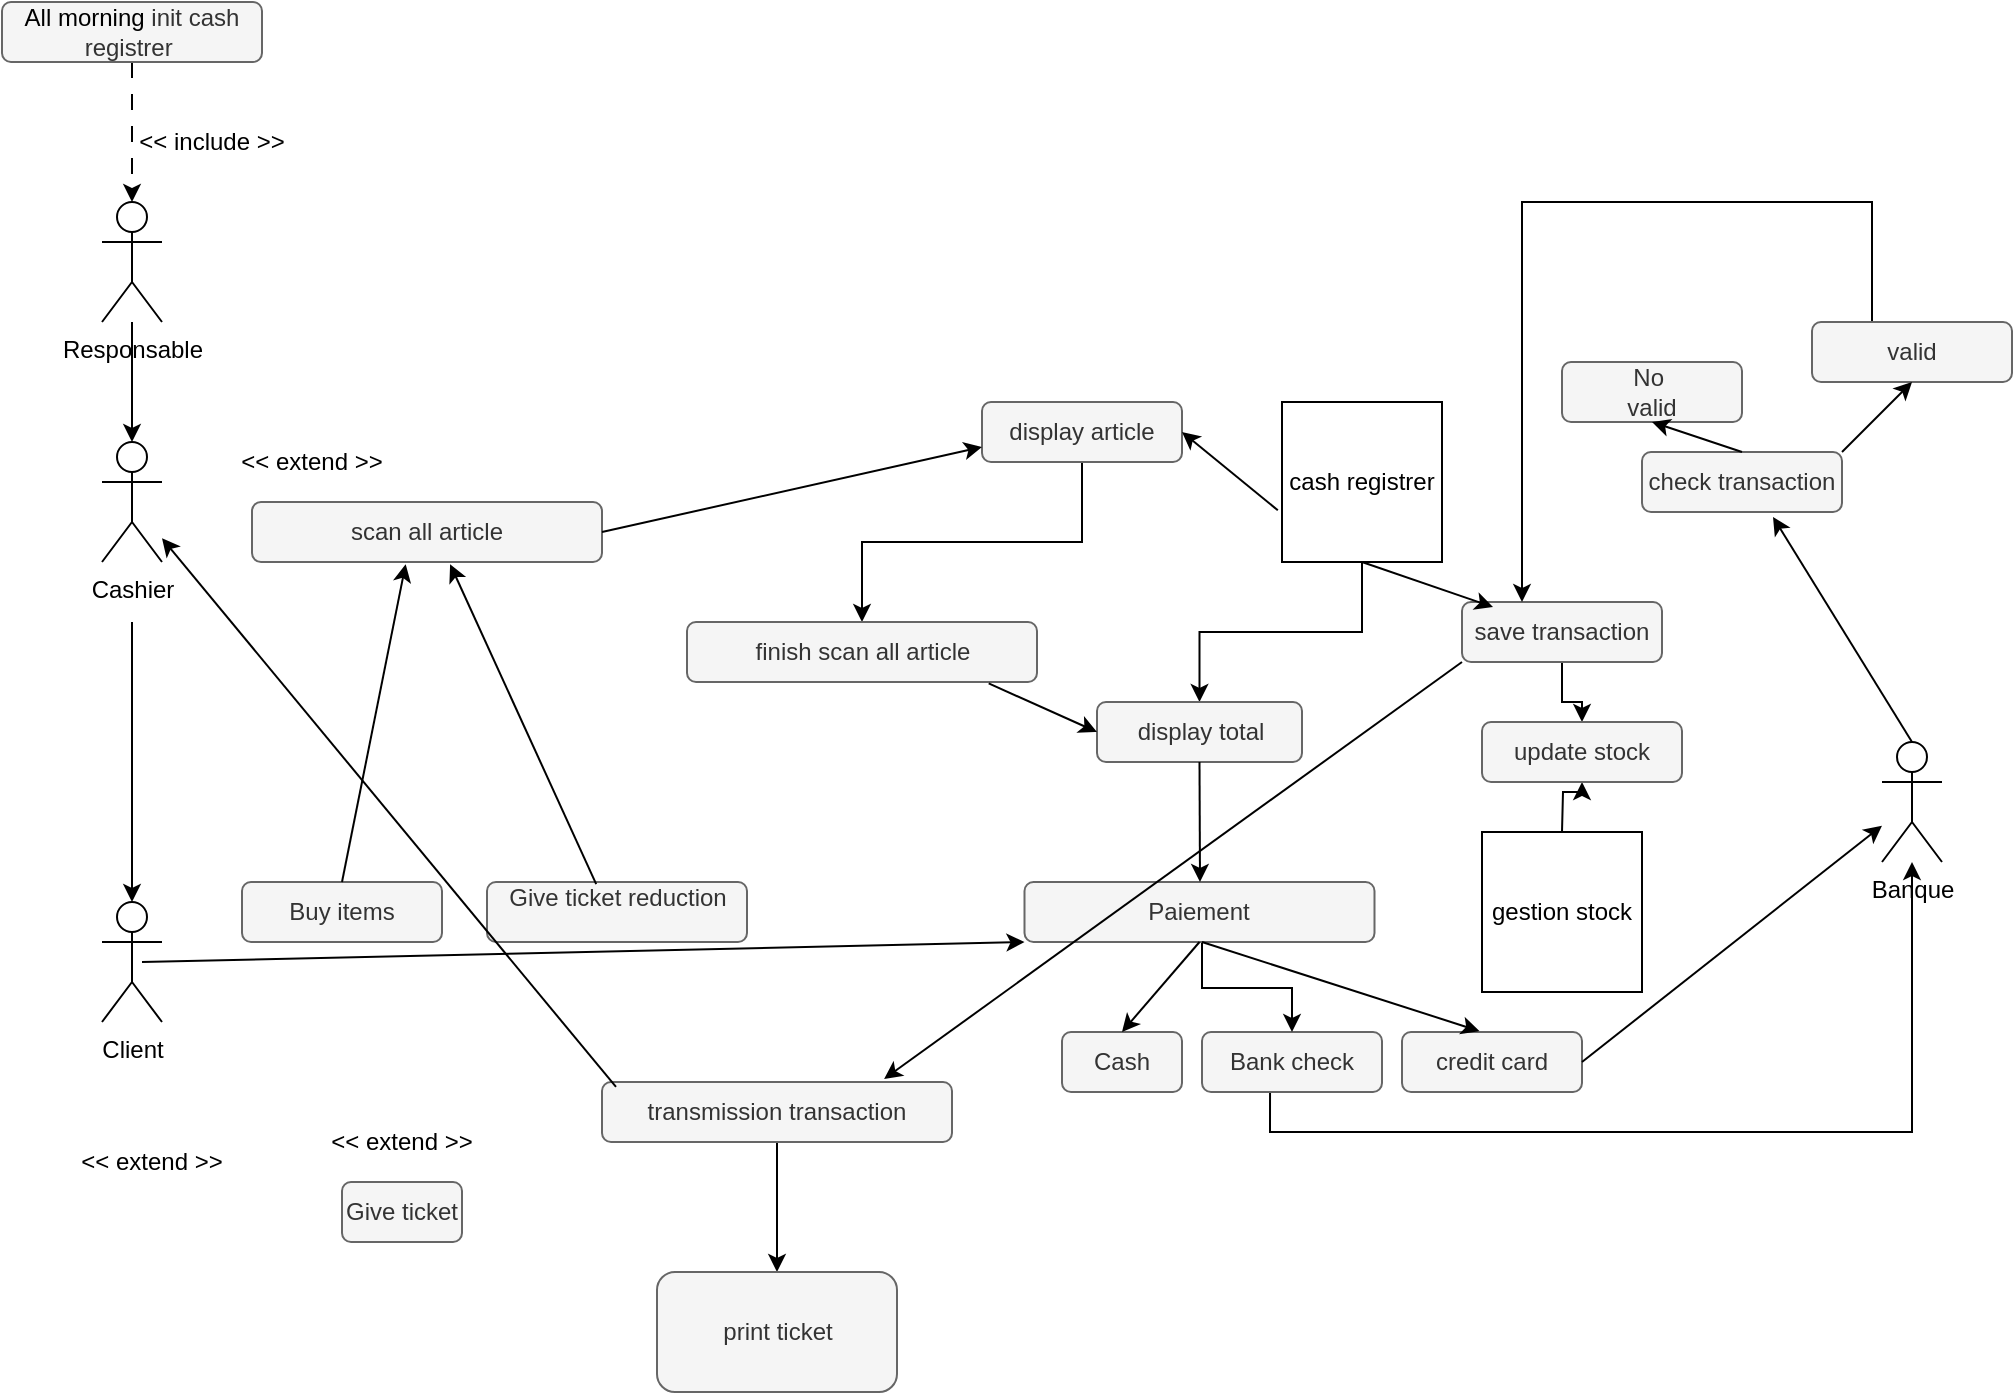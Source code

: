 <mxfile version="26.2.9">
  <diagram name="Page-1" id="i2ZH5DChaTuQrRPevFFI">
    <mxGraphModel dx="1485" dy="994" grid="1" gridSize="10" guides="1" tooltips="1" connect="1" arrows="1" fold="1" page="1" pageScale="1" pageWidth="850" pageHeight="1100" math="0" shadow="0">
      <root>
        <mxCell id="0" />
        <mxCell id="1" parent="0" />
        <mxCell id="xbf7ywXVs0-VCysWBDgJ-1" value="Client" style="shape=umlActor;verticalLabelPosition=bottom;verticalAlign=top;html=1;outlineConnect=0;" vertex="1" parent="1">
          <mxGeometry x="70" y="520" width="30" height="60" as="geometry" />
        </mxCell>
        <mxCell id="xbf7ywXVs0-VCysWBDgJ-2" value="Cashier" style="shape=umlActor;verticalLabelPosition=bottom;verticalAlign=top;html=1;outlineConnect=0;" vertex="1" parent="1">
          <mxGeometry x="70" y="290" width="30" height="60" as="geometry" />
        </mxCell>
        <mxCell id="xbf7ywXVs0-VCysWBDgJ-35" value="" style="edgeStyle=orthogonalEdgeStyle;rounded=0;orthogonalLoop=1;jettySize=auto;html=1;" edge="1" parent="1" source="xbf7ywXVs0-VCysWBDgJ-3" target="xbf7ywXVs0-VCysWBDgJ-2">
          <mxGeometry relative="1" as="geometry" />
        </mxCell>
        <mxCell id="xbf7ywXVs0-VCysWBDgJ-3" value="Responsable" style="shape=umlActor;verticalLabelPosition=bottom;verticalAlign=top;html=1;outlineConnect=0;" vertex="1" parent="1">
          <mxGeometry x="70" y="170" width="30" height="60" as="geometry" />
        </mxCell>
        <mxCell id="xbf7ywXVs0-VCysWBDgJ-62" value="" style="edgeStyle=orthogonalEdgeStyle;rounded=0;orthogonalLoop=1;jettySize=auto;html=1;" edge="1" parent="1" source="xbf7ywXVs0-VCysWBDgJ-7" target="xbf7ywXVs0-VCysWBDgJ-16">
          <mxGeometry relative="1" as="geometry" />
        </mxCell>
        <mxCell id="xbf7ywXVs0-VCysWBDgJ-7" value="cash registrer" style="whiteSpace=wrap;html=1;aspect=fixed;" vertex="1" parent="1">
          <mxGeometry x="660" y="270" width="80" height="80" as="geometry" />
        </mxCell>
        <mxCell id="xbf7ywXVs0-VCysWBDgJ-64" value="" style="edgeStyle=orthogonalEdgeStyle;rounded=0;orthogonalLoop=1;jettySize=auto;html=1;" edge="1" parent="1" source="xbf7ywXVs0-VCysWBDgJ-14" target="xbf7ywXVs0-VCysWBDgJ-56">
          <mxGeometry relative="1" as="geometry" />
        </mxCell>
        <mxCell id="xbf7ywXVs0-VCysWBDgJ-14" value="display article" style="text;html=1;align=center;verticalAlign=middle;whiteSpace=wrap;rounded=1;fillColor=#f5f5f5;fontColor=#333333;strokeColor=#666666;" vertex="1" parent="1">
          <mxGeometry x="510" y="270" width="100" height="30" as="geometry" />
        </mxCell>
        <mxCell id="xbf7ywXVs0-VCysWBDgJ-95" value="" style="edgeStyle=orthogonalEdgeStyle;rounded=0;orthogonalLoop=1;jettySize=auto;html=1;" edge="1" parent="1" source="xbf7ywXVs0-VCysWBDgJ-15" target="xbf7ywXVs0-VCysWBDgJ-94">
          <mxGeometry relative="1" as="geometry" />
        </mxCell>
        <mxCell id="xbf7ywXVs0-VCysWBDgJ-15" value="save transaction" style="text;html=1;align=center;verticalAlign=middle;whiteSpace=wrap;rounded=1;fillColor=#f5f5f5;fontColor=#333333;strokeColor=#666666;" vertex="1" parent="1">
          <mxGeometry x="750" y="370" width="100" height="30" as="geometry" />
        </mxCell>
        <mxCell id="xbf7ywXVs0-VCysWBDgJ-16" value="display total" style="text;html=1;align=center;verticalAlign=middle;whiteSpace=wrap;rounded=1;fillColor=#f5f5f5;fontColor=#333333;strokeColor=#666666;" vertex="1" parent="1">
          <mxGeometry x="567.5" y="420" width="102.5" height="30" as="geometry" />
        </mxCell>
        <mxCell id="xbf7ywXVs0-VCysWBDgJ-17" value="Cash" style="text;html=1;align=center;verticalAlign=middle;whiteSpace=wrap;rounded=1;fillColor=#f5f5f5;fontColor=#333333;strokeColor=#666666;" vertex="1" parent="1">
          <mxGeometry x="550" y="585" width="60" height="30" as="geometry" />
        </mxCell>
        <mxCell id="xbf7ywXVs0-VCysWBDgJ-101" value="" style="edgeStyle=orthogonalEdgeStyle;rounded=0;orthogonalLoop=1;jettySize=auto;html=1;exitX=0.378;exitY=0.983;exitDx=0;exitDy=0;exitPerimeter=0;" edge="1" parent="1" source="xbf7ywXVs0-VCysWBDgJ-18" target="xbf7ywXVs0-VCysWBDgJ-75">
          <mxGeometry relative="1" as="geometry">
            <mxPoint x="706.25" y="680" as="sourcePoint" />
            <mxPoint x="971.25" y="580" as="targetPoint" />
          </mxGeometry>
        </mxCell>
        <mxCell id="xbf7ywXVs0-VCysWBDgJ-18" value="Bank check" style="text;html=1;align=center;verticalAlign=middle;whiteSpace=wrap;rounded=1;fillColor=#f5f5f5;fontColor=#333333;strokeColor=#666666;" vertex="1" parent="1">
          <mxGeometry x="620" y="585" width="90" height="30" as="geometry" />
        </mxCell>
        <mxCell id="xbf7ywXVs0-VCysWBDgJ-19" value="credit card" style="text;html=1;align=center;verticalAlign=middle;whiteSpace=wrap;rounded=1;fillColor=#f5f5f5;fontColor=#333333;strokeColor=#666666;" vertex="1" parent="1">
          <mxGeometry x="720" y="585" width="90" height="30" as="geometry" />
        </mxCell>
        <mxCell id="xbf7ywXVs0-VCysWBDgJ-21" value="Give ticket" style="text;html=1;align=center;verticalAlign=middle;whiteSpace=wrap;rounded=1;fillColor=#f5f5f5;fontColor=#333333;strokeColor=#666666;" vertex="1" parent="1">
          <mxGeometry x="190" y="660" width="60" height="30" as="geometry" />
        </mxCell>
        <mxCell id="xbf7ywXVs0-VCysWBDgJ-105" value="" style="edgeStyle=orthogonalEdgeStyle;rounded=0;orthogonalLoop=1;jettySize=auto;html=1;" edge="1" parent="1" source="xbf7ywXVs0-VCysWBDgJ-22" target="xbf7ywXVs0-VCysWBDgJ-104">
          <mxGeometry relative="1" as="geometry" />
        </mxCell>
        <mxCell id="xbf7ywXVs0-VCysWBDgJ-22" value="transmission transaction" style="text;html=1;align=center;verticalAlign=middle;whiteSpace=wrap;rounded=1;fillColor=#f5f5f5;fontColor=#333333;strokeColor=#666666;" vertex="1" parent="1">
          <mxGeometry x="320" y="610" width="175" height="30" as="geometry" />
        </mxCell>
        <mxCell id="xbf7ywXVs0-VCysWBDgJ-34" value="" style="edgeStyle=orthogonalEdgeStyle;rounded=0;orthogonalLoop=1;jettySize=auto;html=1;dashed=1;dashPattern=8 8;" edge="1" parent="1" source="xbf7ywXVs0-VCysWBDgJ-32" target="xbf7ywXVs0-VCysWBDgJ-3">
          <mxGeometry relative="1" as="geometry">
            <Array as="points">
              <mxPoint x="85" y="100" />
              <mxPoint x="85" y="100" />
            </Array>
          </mxGeometry>
        </mxCell>
        <mxCell id="xbf7ywXVs0-VCysWBDgJ-32" value="&lt;span style=&quot;color: rgb(0, 0, 0);&quot;&gt;All morning&amp;nbsp;&lt;/span&gt;init cash registrer&amp;nbsp;" style="text;html=1;align=center;verticalAlign=middle;whiteSpace=wrap;rounded=1;fillColor=#f5f5f5;fontColor=#333333;strokeColor=#666666;" vertex="1" parent="1">
          <mxGeometry x="20" y="70" width="130" height="30" as="geometry" />
        </mxCell>
        <mxCell id="xbf7ywXVs0-VCysWBDgJ-37" value="Buy items" style="text;html=1;align=center;verticalAlign=middle;whiteSpace=wrap;rounded=1;fillColor=#f5f5f5;fontColor=#333333;strokeColor=#666666;" vertex="1" parent="1">
          <mxGeometry x="140" y="510" width="100" height="30" as="geometry" />
        </mxCell>
        <mxCell id="xbf7ywXVs0-VCysWBDgJ-39" value="&amp;lt;&amp;lt; extend &amp;gt;&amp;gt;" style="text;html=1;align=center;verticalAlign=middle;whiteSpace=wrap;rounded=0;" vertex="1" parent="1">
          <mxGeometry x="120" y="290" width="110" height="20" as="geometry" />
        </mxCell>
        <mxCell id="xbf7ywXVs0-VCysWBDgJ-40" value="&amp;lt;&amp;lt; include &amp;gt;&amp;gt;" style="text;html=1;align=center;verticalAlign=middle;whiteSpace=wrap;rounded=0;" vertex="1" parent="1">
          <mxGeometry x="70" y="130" width="110" height="20" as="geometry" />
        </mxCell>
        <mxCell id="xbf7ywXVs0-VCysWBDgJ-41" value="Give ticket reduction&lt;div&gt;&lt;br&gt;&lt;/div&gt;" style="text;html=1;align=center;verticalAlign=middle;whiteSpace=wrap;rounded=1;fillColor=#f5f5f5;fontColor=#333333;strokeColor=#666666;" vertex="1" parent="1">
          <mxGeometry x="262.5" y="510" width="130" height="30" as="geometry" />
        </mxCell>
        <mxCell id="xbf7ywXVs0-VCysWBDgJ-44" value="&amp;lt;&amp;lt; extend &amp;gt;&amp;gt;" style="text;html=1;align=center;verticalAlign=middle;whiteSpace=wrap;rounded=0;" vertex="1" parent="1">
          <mxGeometry x="40" y="640" width="110" height="20" as="geometry" />
        </mxCell>
        <mxCell id="xbf7ywXVs0-VCysWBDgJ-45" value="&amp;lt;&amp;lt; extend &amp;gt;&amp;gt;" style="text;html=1;align=center;verticalAlign=middle;whiteSpace=wrap;rounded=0;" vertex="1" parent="1">
          <mxGeometry x="165" y="630" width="110" height="20" as="geometry" />
        </mxCell>
        <mxCell id="xbf7ywXVs0-VCysWBDgJ-49" value="" style="endArrow=classic;html=1;rounded=0;entryX=0.5;entryY=0;entryDx=0;entryDy=0;entryPerimeter=0;" edge="1" parent="1" target="xbf7ywXVs0-VCysWBDgJ-1">
          <mxGeometry width="50" height="50" relative="1" as="geometry">
            <mxPoint x="85" y="380" as="sourcePoint" />
            <mxPoint x="370" y="320" as="targetPoint" />
          </mxGeometry>
        </mxCell>
        <mxCell id="xbf7ywXVs0-VCysWBDgJ-68" value="" style="edgeStyle=orthogonalEdgeStyle;rounded=0;orthogonalLoop=1;jettySize=auto;html=1;" edge="1" parent="1" source="xbf7ywXVs0-VCysWBDgJ-53" target="xbf7ywXVs0-VCysWBDgJ-18">
          <mxGeometry relative="1" as="geometry">
            <Array as="points">
              <mxPoint x="620" y="563" />
              <mxPoint x="665" y="563" />
            </Array>
          </mxGeometry>
        </mxCell>
        <mxCell id="xbf7ywXVs0-VCysWBDgJ-53" value="Paiement" style="text;html=1;align=center;verticalAlign=middle;whiteSpace=wrap;rounded=1;fillColor=#f5f5f5;fontColor=#333333;strokeColor=#666666;" vertex="1" parent="1">
          <mxGeometry x="531.25" y="510" width="175" height="30" as="geometry" />
        </mxCell>
        <mxCell id="xbf7ywXVs0-VCysWBDgJ-54" value="scan all article" style="text;html=1;align=center;verticalAlign=middle;whiteSpace=wrap;rounded=1;fillColor=#f5f5f5;fontColor=#333333;strokeColor=#666666;" vertex="1" parent="1">
          <mxGeometry x="145" y="320" width="175" height="30" as="geometry" />
        </mxCell>
        <mxCell id="xbf7ywXVs0-VCysWBDgJ-56" value="finish scan all article" style="text;html=1;align=center;verticalAlign=middle;whiteSpace=wrap;rounded=1;fillColor=#f5f5f5;fontColor=#333333;strokeColor=#666666;" vertex="1" parent="1">
          <mxGeometry x="362.5" y="380" width="175" height="30" as="geometry" />
        </mxCell>
        <mxCell id="xbf7ywXVs0-VCysWBDgJ-57" value="" style="endArrow=classic;html=1;rounded=0;exitX=0.5;exitY=0;exitDx=0;exitDy=0;entryX=0.439;entryY=1.036;entryDx=0;entryDy=0;entryPerimeter=0;" edge="1" parent="1" source="xbf7ywXVs0-VCysWBDgJ-37" target="xbf7ywXVs0-VCysWBDgJ-54">
          <mxGeometry width="50" height="50" relative="1" as="geometry">
            <mxPoint x="340" y="470" as="sourcePoint" />
            <mxPoint x="390" y="420" as="targetPoint" />
          </mxGeometry>
        </mxCell>
        <mxCell id="xbf7ywXVs0-VCysWBDgJ-58" value="" style="endArrow=classic;html=1;rounded=0;exitX=0.42;exitY=0.036;exitDx=0;exitDy=0;exitPerimeter=0;entryX=0.566;entryY=1.036;entryDx=0;entryDy=0;entryPerimeter=0;" edge="1" parent="1" source="xbf7ywXVs0-VCysWBDgJ-41" target="xbf7ywXVs0-VCysWBDgJ-54">
          <mxGeometry width="50" height="50" relative="1" as="geometry">
            <mxPoint x="340" y="470" as="sourcePoint" />
            <mxPoint x="220" y="350" as="targetPoint" />
          </mxGeometry>
        </mxCell>
        <mxCell id="xbf7ywXVs0-VCysWBDgJ-59" value="" style="endArrow=classic;html=1;rounded=0;exitX=1;exitY=0.5;exitDx=0;exitDy=0;entryX=0;entryY=0.75;entryDx=0;entryDy=0;" edge="1" parent="1" source="xbf7ywXVs0-VCysWBDgJ-54" target="xbf7ywXVs0-VCysWBDgJ-14">
          <mxGeometry width="50" height="50" relative="1" as="geometry">
            <mxPoint x="340" y="470" as="sourcePoint" />
            <mxPoint x="390" y="420" as="targetPoint" />
          </mxGeometry>
        </mxCell>
        <mxCell id="xbf7ywXVs0-VCysWBDgJ-60" value="" style="endArrow=classic;html=1;rounded=0;exitX=-0.026;exitY=0.677;exitDx=0;exitDy=0;exitPerimeter=0;entryX=1;entryY=0.5;entryDx=0;entryDy=0;" edge="1" parent="1" source="xbf7ywXVs0-VCysWBDgJ-7" target="xbf7ywXVs0-VCysWBDgJ-14">
          <mxGeometry width="50" height="50" relative="1" as="geometry">
            <mxPoint x="340" y="470" as="sourcePoint" />
            <mxPoint x="390" y="420" as="targetPoint" />
          </mxGeometry>
        </mxCell>
        <mxCell id="xbf7ywXVs0-VCysWBDgJ-65" value="" style="endArrow=classic;html=1;rounded=0;exitX=0.862;exitY=1.023;exitDx=0;exitDy=0;exitPerimeter=0;entryX=0;entryY=0.5;entryDx=0;entryDy=0;" edge="1" parent="1" source="xbf7ywXVs0-VCysWBDgJ-56" target="xbf7ywXVs0-VCysWBDgJ-16">
          <mxGeometry width="50" height="50" relative="1" as="geometry">
            <mxPoint x="350" y="540" as="sourcePoint" />
            <mxPoint x="400" y="490" as="targetPoint" />
          </mxGeometry>
        </mxCell>
        <mxCell id="xbf7ywXVs0-VCysWBDgJ-66" value="" style="endArrow=classic;html=1;rounded=0;exitX=0.5;exitY=1;exitDx=0;exitDy=0;" edge="1" parent="1" source="xbf7ywXVs0-VCysWBDgJ-16">
          <mxGeometry width="50" height="50" relative="1" as="geometry">
            <mxPoint x="350" y="540" as="sourcePoint" />
            <mxPoint x="619" y="510" as="targetPoint" />
          </mxGeometry>
        </mxCell>
        <mxCell id="xbf7ywXVs0-VCysWBDgJ-69" value="" style="endArrow=classic;html=1;rounded=0;exitX=0.5;exitY=1;exitDx=0;exitDy=0;entryX=0.5;entryY=0;entryDx=0;entryDy=0;" edge="1" parent="1" source="xbf7ywXVs0-VCysWBDgJ-53" target="xbf7ywXVs0-VCysWBDgJ-17">
          <mxGeometry width="50" height="50" relative="1" as="geometry">
            <mxPoint x="490" y="600" as="sourcePoint" />
            <mxPoint x="540" y="550" as="targetPoint" />
          </mxGeometry>
        </mxCell>
        <mxCell id="xbf7ywXVs0-VCysWBDgJ-70" value="" style="endArrow=classic;html=1;rounded=0;entryX=0.43;entryY=-0.015;entryDx=0;entryDy=0;entryPerimeter=0;" edge="1" parent="1" target="xbf7ywXVs0-VCysWBDgJ-19">
          <mxGeometry width="50" height="50" relative="1" as="geometry">
            <mxPoint x="620" y="540" as="sourcePoint" />
            <mxPoint x="400" y="490" as="targetPoint" />
          </mxGeometry>
        </mxCell>
        <mxCell id="xbf7ywXVs0-VCysWBDgJ-75" value="Banque&lt;div&gt;&lt;br&gt;&lt;/div&gt;" style="shape=umlActor;verticalLabelPosition=bottom;verticalAlign=top;html=1;outlineConnect=0;" vertex="1" parent="1">
          <mxGeometry x="960" y="440" width="30" height="60" as="geometry" />
        </mxCell>
        <mxCell id="xbf7ywXVs0-VCysWBDgJ-76" value="check transaction" style="text;html=1;align=center;verticalAlign=middle;whiteSpace=wrap;rounded=1;fillColor=#f5f5f5;fontColor=#333333;strokeColor=#666666;" vertex="1" parent="1">
          <mxGeometry x="840" y="295" width="100" height="30" as="geometry" />
        </mxCell>
        <mxCell id="xbf7ywXVs0-VCysWBDgJ-92" value="" style="edgeStyle=orthogonalEdgeStyle;rounded=0;orthogonalLoop=1;jettySize=auto;html=1;exitX=0.5;exitY=0;exitDx=0;exitDy=0;" edge="1" parent="1">
          <mxGeometry relative="1" as="geometry">
            <mxPoint x="955" y="230" as="sourcePoint" />
            <mxPoint x="780" y="370" as="targetPoint" />
            <Array as="points">
              <mxPoint x="955" y="170" />
              <mxPoint x="780" y="170" />
            </Array>
          </mxGeometry>
        </mxCell>
        <mxCell id="xbf7ywXVs0-VCysWBDgJ-78" value="valid" style="text;html=1;align=center;verticalAlign=middle;whiteSpace=wrap;rounded=1;fillColor=#f5f5f5;fontColor=#333333;strokeColor=#666666;" vertex="1" parent="1">
          <mxGeometry x="925" y="230" width="100" height="30" as="geometry" />
        </mxCell>
        <mxCell id="xbf7ywXVs0-VCysWBDgJ-79" value="No&amp;nbsp;&lt;div&gt;valid&lt;/div&gt;" style="text;html=1;align=center;verticalAlign=middle;whiteSpace=wrap;rounded=1;fillColor=#f5f5f5;fontColor=#333333;strokeColor=#666666;" vertex="1" parent="1">
          <mxGeometry x="800" y="250" width="90" height="30" as="geometry" />
        </mxCell>
        <mxCell id="xbf7ywXVs0-VCysWBDgJ-81" value="" style="endArrow=classic;html=1;rounded=0;exitX=1;exitY=0.5;exitDx=0;exitDy=0;" edge="1" parent="1" source="xbf7ywXVs0-VCysWBDgJ-19" target="xbf7ywXVs0-VCysWBDgJ-75">
          <mxGeometry width="50" height="50" relative="1" as="geometry">
            <mxPoint x="580" y="510" as="sourcePoint" />
            <mxPoint x="630" y="460" as="targetPoint" />
          </mxGeometry>
        </mxCell>
        <mxCell id="xbf7ywXVs0-VCysWBDgJ-82" value="" style="endArrow=classic;html=1;rounded=0;exitX=0.5;exitY=0;exitDx=0;exitDy=0;exitPerimeter=0;entryX=0.655;entryY=1.083;entryDx=0;entryDy=0;entryPerimeter=0;" edge="1" parent="1" source="xbf7ywXVs0-VCysWBDgJ-75" target="xbf7ywXVs0-VCysWBDgJ-76">
          <mxGeometry width="50" height="50" relative="1" as="geometry">
            <mxPoint x="820" y="500" as="sourcePoint" />
            <mxPoint x="630" y="460" as="targetPoint" />
          </mxGeometry>
        </mxCell>
        <mxCell id="xbf7ywXVs0-VCysWBDgJ-84" value="" style="endArrow=classic;html=1;rounded=0;exitX=1;exitY=0;exitDx=0;exitDy=0;entryX=0.5;entryY=1;entryDx=0;entryDy=0;" edge="1" parent="1" source="xbf7ywXVs0-VCysWBDgJ-76" target="xbf7ywXVs0-VCysWBDgJ-78">
          <mxGeometry width="50" height="50" relative="1" as="geometry">
            <mxPoint x="580" y="510" as="sourcePoint" />
            <mxPoint x="630" y="460" as="targetPoint" />
          </mxGeometry>
        </mxCell>
        <mxCell id="xbf7ywXVs0-VCysWBDgJ-85" value="" style="endArrow=classic;html=1;rounded=0;exitX=0.5;exitY=0;exitDx=0;exitDy=0;entryX=0.5;entryY=1;entryDx=0;entryDy=0;" edge="1" parent="1" source="xbf7ywXVs0-VCysWBDgJ-76" target="xbf7ywXVs0-VCysWBDgJ-79">
          <mxGeometry width="50" height="50" relative="1" as="geometry">
            <mxPoint x="580" y="510" as="sourcePoint" />
            <mxPoint x="630" y="460" as="targetPoint" />
          </mxGeometry>
        </mxCell>
        <mxCell id="xbf7ywXVs0-VCysWBDgJ-96" value="" style="edgeStyle=orthogonalEdgeStyle;rounded=0;orthogonalLoop=1;jettySize=auto;html=1;" edge="1" parent="1" target="xbf7ywXVs0-VCysWBDgJ-94">
          <mxGeometry relative="1" as="geometry">
            <mxPoint x="800" y="485" as="sourcePoint" />
          </mxGeometry>
        </mxCell>
        <mxCell id="xbf7ywXVs0-VCysWBDgJ-86" value="gestion stock" style="whiteSpace=wrap;html=1;aspect=fixed;" vertex="1" parent="1">
          <mxGeometry x="760" y="485" width="80" height="80" as="geometry" />
        </mxCell>
        <mxCell id="xbf7ywXVs0-VCysWBDgJ-93" value="" style="endArrow=classic;html=1;rounded=0;exitX=0.5;exitY=1;exitDx=0;exitDy=0;entryX=0.155;entryY=0.083;entryDx=0;entryDy=0;entryPerimeter=0;" edge="1" parent="1" source="xbf7ywXVs0-VCysWBDgJ-7" target="xbf7ywXVs0-VCysWBDgJ-15">
          <mxGeometry width="50" height="50" relative="1" as="geometry">
            <mxPoint x="580" y="450" as="sourcePoint" />
            <mxPoint x="630" y="400" as="targetPoint" />
          </mxGeometry>
        </mxCell>
        <mxCell id="xbf7ywXVs0-VCysWBDgJ-94" value="update stock" style="text;html=1;align=center;verticalAlign=middle;whiteSpace=wrap;rounded=1;fillColor=#f5f5f5;fontColor=#333333;strokeColor=#666666;" vertex="1" parent="1">
          <mxGeometry x="760" y="430" width="100" height="30" as="geometry" />
        </mxCell>
        <mxCell id="xbf7ywXVs0-VCysWBDgJ-97" value="" style="endArrow=classic;html=1;rounded=0;entryX=0;entryY=1;entryDx=0;entryDy=0;" edge="1" parent="1" target="xbf7ywXVs0-VCysWBDgJ-53">
          <mxGeometry width="50" height="50" relative="1" as="geometry">
            <mxPoint x="90" y="550" as="sourcePoint" />
            <mxPoint x="580" y="450" as="targetPoint" />
          </mxGeometry>
        </mxCell>
        <mxCell id="xbf7ywXVs0-VCysWBDgJ-102" value="" style="endArrow=classic;html=1;rounded=0;exitX=0;exitY=1;exitDx=0;exitDy=0;entryX=0.806;entryY=-0.05;entryDx=0;entryDy=0;entryPerimeter=0;" edge="1" parent="1" source="xbf7ywXVs0-VCysWBDgJ-15" target="xbf7ywXVs0-VCysWBDgJ-22">
          <mxGeometry width="50" height="50" relative="1" as="geometry">
            <mxPoint x="590" y="540" as="sourcePoint" />
            <mxPoint x="640" y="490" as="targetPoint" />
          </mxGeometry>
        </mxCell>
        <mxCell id="xbf7ywXVs0-VCysWBDgJ-103" value="" style="endArrow=classic;html=1;rounded=0;exitX=0.04;exitY=0.083;exitDx=0;exitDy=0;exitPerimeter=0;" edge="1" parent="1" source="xbf7ywXVs0-VCysWBDgJ-22" target="xbf7ywXVs0-VCysWBDgJ-2">
          <mxGeometry width="50" height="50" relative="1" as="geometry">
            <mxPoint x="590" y="540" as="sourcePoint" />
            <mxPoint x="640" y="490" as="targetPoint" />
          </mxGeometry>
        </mxCell>
        <mxCell id="xbf7ywXVs0-VCysWBDgJ-104" value="print ticket" style="whiteSpace=wrap;html=1;fillColor=#f5f5f5;strokeColor=#666666;fontColor=#333333;gradientColor=none;rounded=1;" vertex="1" parent="1">
          <mxGeometry x="347.5" y="705" width="120" height="60" as="geometry" />
        </mxCell>
      </root>
    </mxGraphModel>
  </diagram>
</mxfile>

